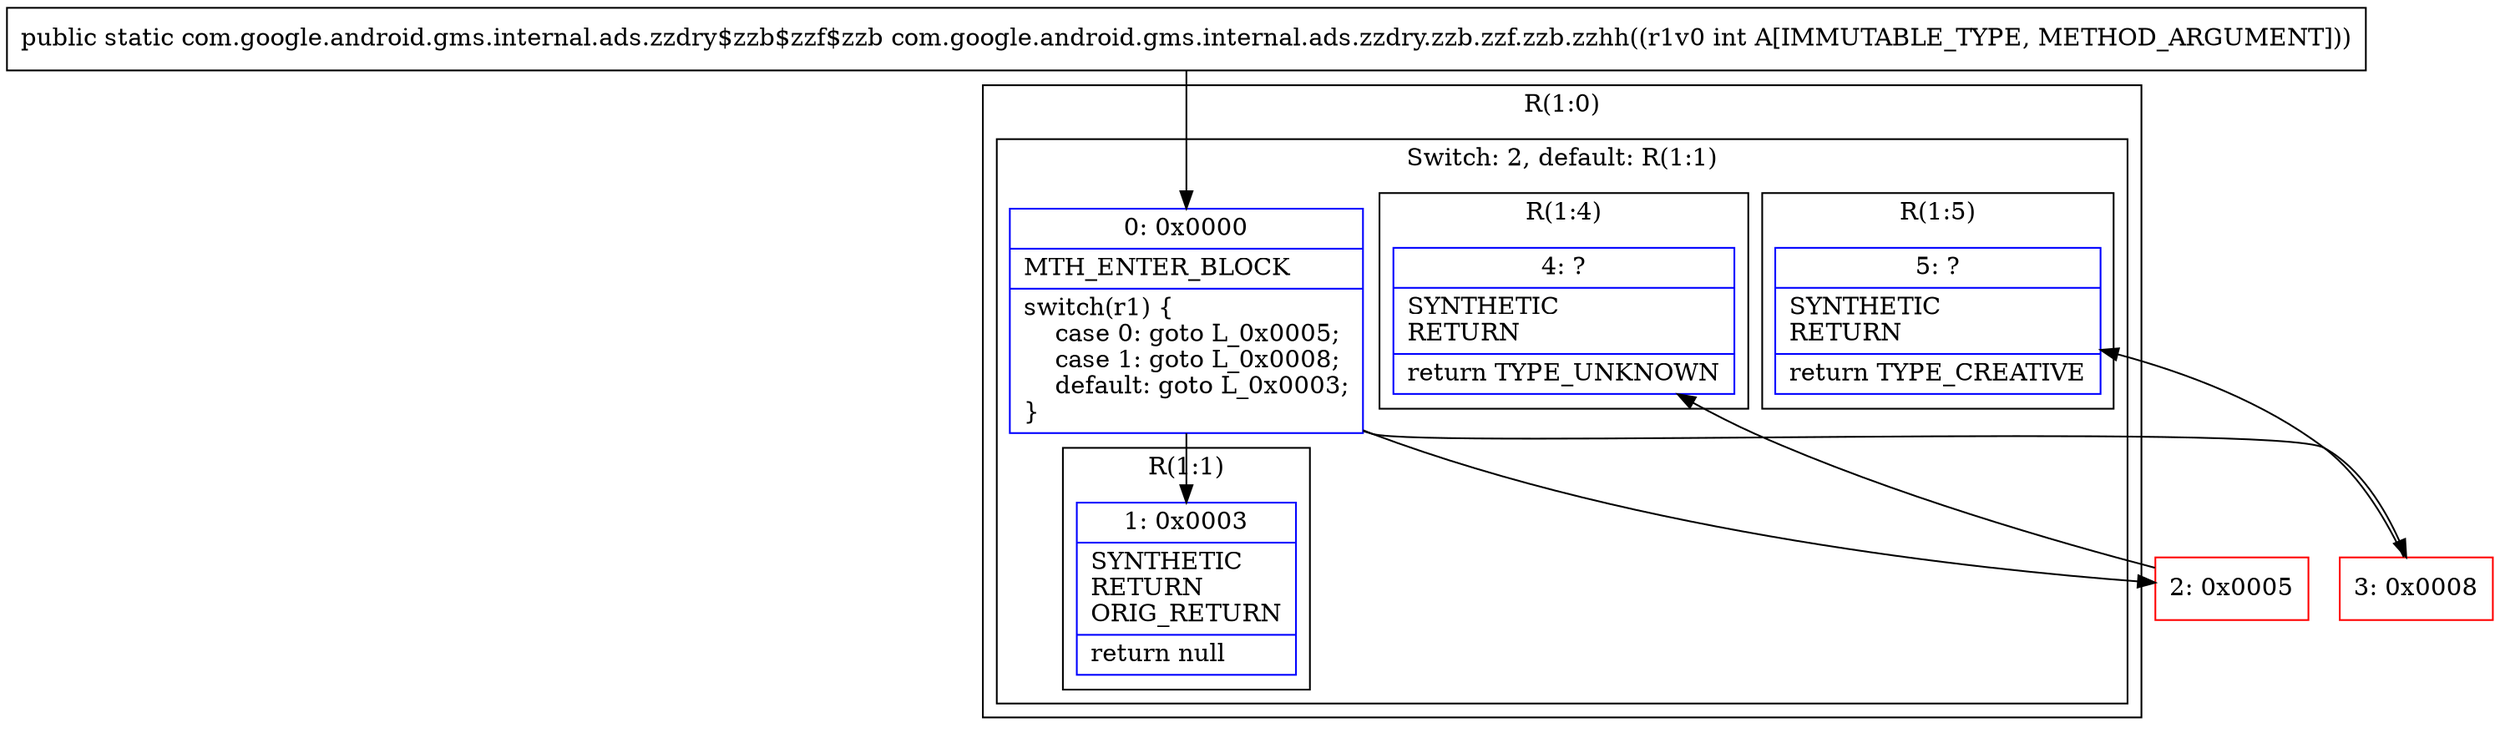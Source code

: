 digraph "CFG forcom.google.android.gms.internal.ads.zzdry.zzb.zzf.zzb.zzhh(I)Lcom\/google\/android\/gms\/internal\/ads\/zzdry$zzb$zzf$zzb;" {
subgraph cluster_Region_411792812 {
label = "R(1:0)";
node [shape=record,color=blue];
subgraph cluster_SwitchRegion_68738436 {
label = "Switch: 2, default: R(1:1)";
node [shape=record,color=blue];
Node_0 [shape=record,label="{0\:\ 0x0000|MTH_ENTER_BLOCK\l|switch(r1) \{\l    case 0: goto L_0x0005;\l    case 1: goto L_0x0008;\l    default: goto L_0x0003;\l\}\l}"];
subgraph cluster_Region_1221477183 {
label = "R(1:4)";
node [shape=record,color=blue];
Node_4 [shape=record,label="{4\:\ ?|SYNTHETIC\lRETURN\l|return TYPE_UNKNOWN\l}"];
}
subgraph cluster_Region_2030088907 {
label = "R(1:5)";
node [shape=record,color=blue];
Node_5 [shape=record,label="{5\:\ ?|SYNTHETIC\lRETURN\l|return TYPE_CREATIVE\l}"];
}
subgraph cluster_Region_988126802 {
label = "R(1:1)";
node [shape=record,color=blue];
Node_1 [shape=record,label="{1\:\ 0x0003|SYNTHETIC\lRETURN\lORIG_RETURN\l|return null\l}"];
}
}
}
Node_2 [shape=record,color=red,label="{2\:\ 0x0005}"];
Node_3 [shape=record,color=red,label="{3\:\ 0x0008}"];
MethodNode[shape=record,label="{public static com.google.android.gms.internal.ads.zzdry$zzb$zzf$zzb com.google.android.gms.internal.ads.zzdry.zzb.zzf.zzb.zzhh((r1v0 int A[IMMUTABLE_TYPE, METHOD_ARGUMENT])) }"];
MethodNode -> Node_0;
Node_0 -> Node_1;
Node_0 -> Node_2;
Node_0 -> Node_3;
Node_2 -> Node_4;
Node_3 -> Node_5;
}

